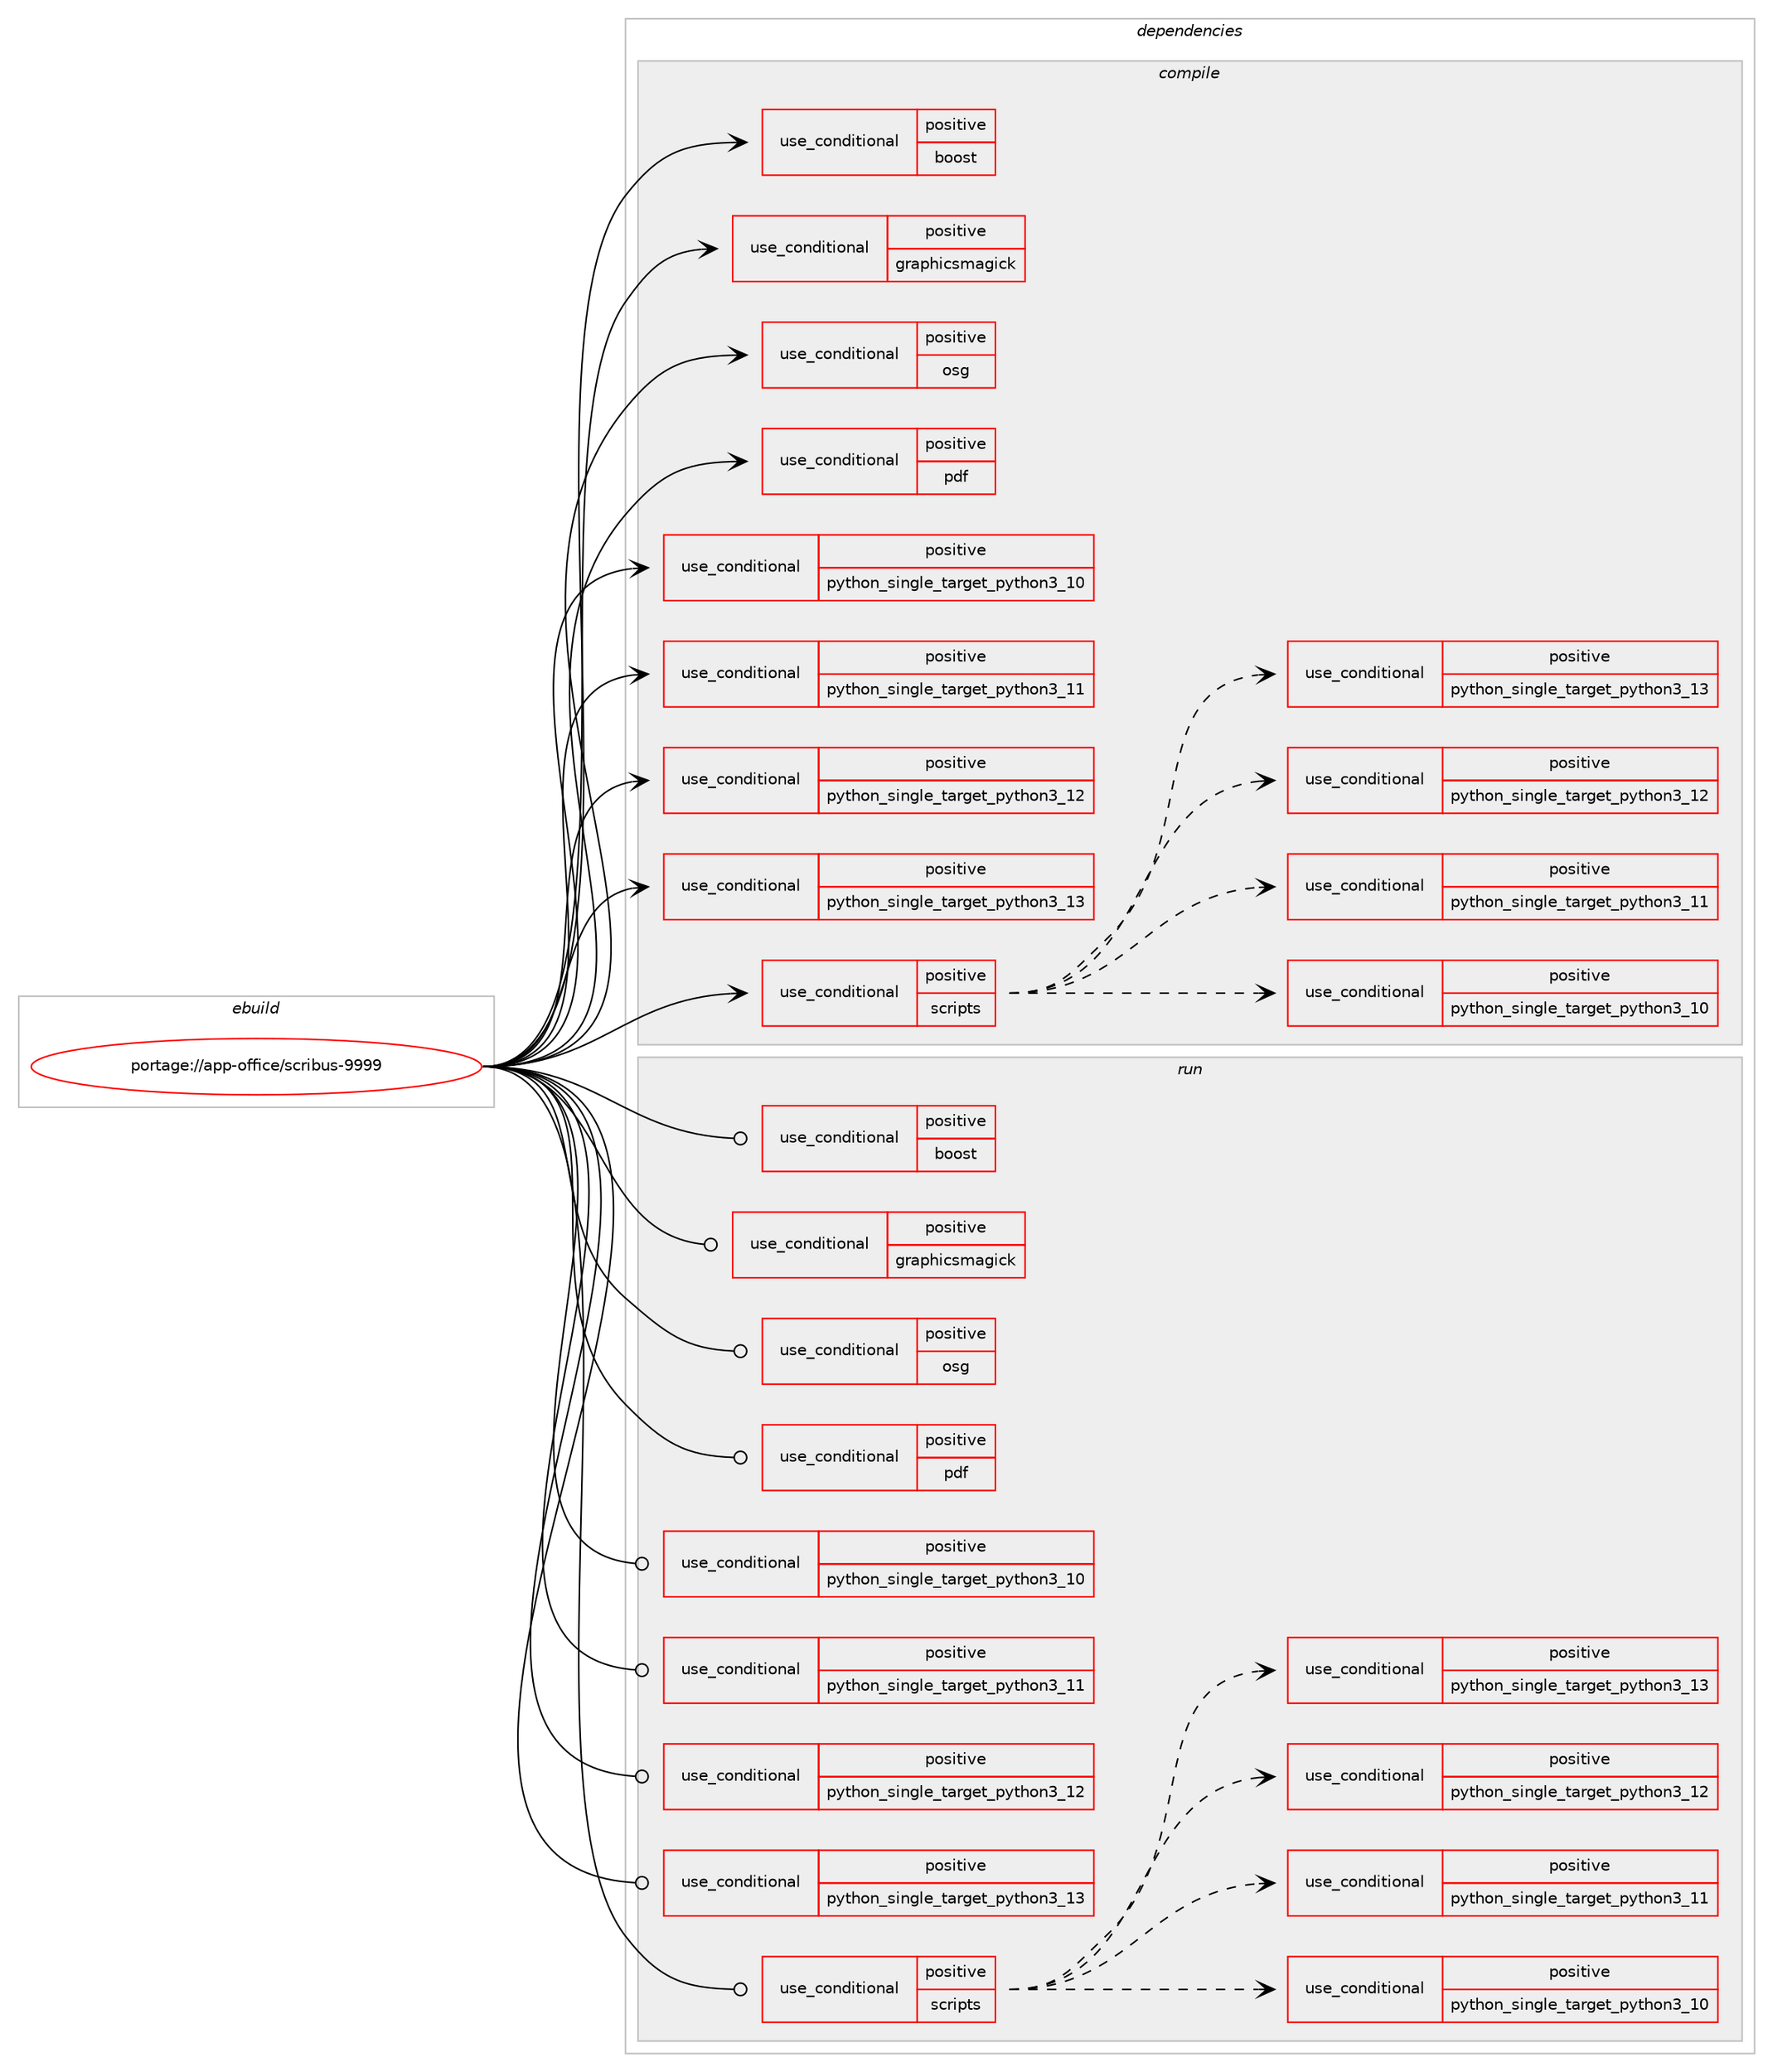 digraph prolog {

# *************
# Graph options
# *************

newrank=true;
concentrate=true;
compound=true;
graph [rankdir=LR,fontname=Helvetica,fontsize=10,ranksep=1.5];#, ranksep=2.5, nodesep=0.2];
edge  [arrowhead=vee];
node  [fontname=Helvetica,fontsize=10];

# **********
# The ebuild
# **********

subgraph cluster_leftcol {
color=gray;
rank=same;
label=<<i>ebuild</i>>;
id [label="portage://app-office/scribus-9999", color=red, width=4, href="../app-office/scribus-9999.svg"];
}

# ****************
# The dependencies
# ****************

subgraph cluster_midcol {
color=gray;
label=<<i>dependencies</i>>;
subgraph cluster_compile {
fillcolor="#eeeeee";
style=filled;
label=<<i>compile</i>>;
subgraph cond13470 {
dependency21694 [label=<<TABLE BORDER="0" CELLBORDER="1" CELLSPACING="0" CELLPADDING="4"><TR><TD ROWSPAN="3" CELLPADDING="10">use_conditional</TD></TR><TR><TD>positive</TD></TR><TR><TD>boost</TD></TR></TABLE>>, shape=none, color=red];
# *** BEGIN UNKNOWN DEPENDENCY TYPE (TODO) ***
# dependency21694 -> package_dependency(portage://app-office/scribus-9999,install,no,dev-libs,boost,none,[,,],any_same_slot,[])
# *** END UNKNOWN DEPENDENCY TYPE (TODO) ***

}
id:e -> dependency21694:w [weight=20,style="solid",arrowhead="vee"];
subgraph cond13471 {
dependency21695 [label=<<TABLE BORDER="0" CELLBORDER="1" CELLSPACING="0" CELLPADDING="4"><TR><TD ROWSPAN="3" CELLPADDING="10">use_conditional</TD></TR><TR><TD>positive</TD></TR><TR><TD>graphicsmagick</TD></TR></TABLE>>, shape=none, color=red];
# *** BEGIN UNKNOWN DEPENDENCY TYPE (TODO) ***
# dependency21695 -> package_dependency(portage://app-office/scribus-9999,install,no,media-gfx,graphicsmagick,none,[,,],any_same_slot,[])
# *** END UNKNOWN DEPENDENCY TYPE (TODO) ***

}
id:e -> dependency21695:w [weight=20,style="solid",arrowhead="vee"];
subgraph cond13472 {
dependency21696 [label=<<TABLE BORDER="0" CELLBORDER="1" CELLSPACING="0" CELLPADDING="4"><TR><TD ROWSPAN="3" CELLPADDING="10">use_conditional</TD></TR><TR><TD>positive</TD></TR><TR><TD>osg</TD></TR></TABLE>>, shape=none, color=red];
# *** BEGIN UNKNOWN DEPENDENCY TYPE (TODO) ***
# dependency21696 -> package_dependency(portage://app-office/scribus-9999,install,no,dev-games,openscenegraph,none,[,,],any_same_slot,[])
# *** END UNKNOWN DEPENDENCY TYPE (TODO) ***

}
id:e -> dependency21696:w [weight=20,style="solid",arrowhead="vee"];
subgraph cond13473 {
dependency21697 [label=<<TABLE BORDER="0" CELLBORDER="1" CELLSPACING="0" CELLPADDING="4"><TR><TD ROWSPAN="3" CELLPADDING="10">use_conditional</TD></TR><TR><TD>positive</TD></TR><TR><TD>pdf</TD></TR></TABLE>>, shape=none, color=red];
# *** BEGIN UNKNOWN DEPENDENCY TYPE (TODO) ***
# dependency21697 -> package_dependency(portage://app-office/scribus-9999,install,no,app-text,podofo,none,[,,],[slot(0),equal],[])
# *** END UNKNOWN DEPENDENCY TYPE (TODO) ***

}
id:e -> dependency21697:w [weight=20,style="solid",arrowhead="vee"];
subgraph cond13474 {
dependency21698 [label=<<TABLE BORDER="0" CELLBORDER="1" CELLSPACING="0" CELLPADDING="4"><TR><TD ROWSPAN="3" CELLPADDING="10">use_conditional</TD></TR><TR><TD>positive</TD></TR><TR><TD>python_single_target_python3_10</TD></TR></TABLE>>, shape=none, color=red];
# *** BEGIN UNKNOWN DEPENDENCY TYPE (TODO) ***
# dependency21698 -> package_dependency(portage://app-office/scribus-9999,install,no,dev-lang,python,none,[,,],[slot(3.10)],[use(optenable(tk),none)])
# *** END UNKNOWN DEPENDENCY TYPE (TODO) ***

}
id:e -> dependency21698:w [weight=20,style="solid",arrowhead="vee"];
subgraph cond13475 {
dependency21699 [label=<<TABLE BORDER="0" CELLBORDER="1" CELLSPACING="0" CELLPADDING="4"><TR><TD ROWSPAN="3" CELLPADDING="10">use_conditional</TD></TR><TR><TD>positive</TD></TR><TR><TD>python_single_target_python3_11</TD></TR></TABLE>>, shape=none, color=red];
# *** BEGIN UNKNOWN DEPENDENCY TYPE (TODO) ***
# dependency21699 -> package_dependency(portage://app-office/scribus-9999,install,no,dev-lang,python,none,[,,],[slot(3.11)],[use(optenable(tk),none)])
# *** END UNKNOWN DEPENDENCY TYPE (TODO) ***

}
id:e -> dependency21699:w [weight=20,style="solid",arrowhead="vee"];
subgraph cond13476 {
dependency21700 [label=<<TABLE BORDER="0" CELLBORDER="1" CELLSPACING="0" CELLPADDING="4"><TR><TD ROWSPAN="3" CELLPADDING="10">use_conditional</TD></TR><TR><TD>positive</TD></TR><TR><TD>python_single_target_python3_12</TD></TR></TABLE>>, shape=none, color=red];
# *** BEGIN UNKNOWN DEPENDENCY TYPE (TODO) ***
# dependency21700 -> package_dependency(portage://app-office/scribus-9999,install,no,dev-lang,python,none,[,,],[slot(3.12)],[use(optenable(tk),none)])
# *** END UNKNOWN DEPENDENCY TYPE (TODO) ***

}
id:e -> dependency21700:w [weight=20,style="solid",arrowhead="vee"];
subgraph cond13477 {
dependency21701 [label=<<TABLE BORDER="0" CELLBORDER="1" CELLSPACING="0" CELLPADDING="4"><TR><TD ROWSPAN="3" CELLPADDING="10">use_conditional</TD></TR><TR><TD>positive</TD></TR><TR><TD>python_single_target_python3_13</TD></TR></TABLE>>, shape=none, color=red];
# *** BEGIN UNKNOWN DEPENDENCY TYPE (TODO) ***
# dependency21701 -> package_dependency(portage://app-office/scribus-9999,install,no,dev-lang,python,none,[,,],[slot(3.13)],[use(optenable(tk),none)])
# *** END UNKNOWN DEPENDENCY TYPE (TODO) ***

}
id:e -> dependency21701:w [weight=20,style="solid",arrowhead="vee"];
subgraph cond13478 {
dependency21702 [label=<<TABLE BORDER="0" CELLBORDER="1" CELLSPACING="0" CELLPADDING="4"><TR><TD ROWSPAN="3" CELLPADDING="10">use_conditional</TD></TR><TR><TD>positive</TD></TR><TR><TD>scripts</TD></TR></TABLE>>, shape=none, color=red];
subgraph cond13479 {
dependency21703 [label=<<TABLE BORDER="0" CELLBORDER="1" CELLSPACING="0" CELLPADDING="4"><TR><TD ROWSPAN="3" CELLPADDING="10">use_conditional</TD></TR><TR><TD>positive</TD></TR><TR><TD>python_single_target_python3_10</TD></TR></TABLE>>, shape=none, color=red];
# *** BEGIN UNKNOWN DEPENDENCY TYPE (TODO) ***
# dependency21703 -> package_dependency(portage://app-office/scribus-9999,install,no,dev-python,pillow,none,[,,],[],[use(optenable(tk),none),use(enable(python_targets_python3_10),negative)])
# *** END UNKNOWN DEPENDENCY TYPE (TODO) ***

}
dependency21702:e -> dependency21703:w [weight=20,style="dashed",arrowhead="vee"];
subgraph cond13480 {
dependency21704 [label=<<TABLE BORDER="0" CELLBORDER="1" CELLSPACING="0" CELLPADDING="4"><TR><TD ROWSPAN="3" CELLPADDING="10">use_conditional</TD></TR><TR><TD>positive</TD></TR><TR><TD>python_single_target_python3_11</TD></TR></TABLE>>, shape=none, color=red];
# *** BEGIN UNKNOWN DEPENDENCY TYPE (TODO) ***
# dependency21704 -> package_dependency(portage://app-office/scribus-9999,install,no,dev-python,pillow,none,[,,],[],[use(optenable(tk),none),use(enable(python_targets_python3_11),negative)])
# *** END UNKNOWN DEPENDENCY TYPE (TODO) ***

}
dependency21702:e -> dependency21704:w [weight=20,style="dashed",arrowhead="vee"];
subgraph cond13481 {
dependency21705 [label=<<TABLE BORDER="0" CELLBORDER="1" CELLSPACING="0" CELLPADDING="4"><TR><TD ROWSPAN="3" CELLPADDING="10">use_conditional</TD></TR><TR><TD>positive</TD></TR><TR><TD>python_single_target_python3_12</TD></TR></TABLE>>, shape=none, color=red];
# *** BEGIN UNKNOWN DEPENDENCY TYPE (TODO) ***
# dependency21705 -> package_dependency(portage://app-office/scribus-9999,install,no,dev-python,pillow,none,[,,],[],[use(optenable(tk),none),use(enable(python_targets_python3_12),negative)])
# *** END UNKNOWN DEPENDENCY TYPE (TODO) ***

}
dependency21702:e -> dependency21705:w [weight=20,style="dashed",arrowhead="vee"];
subgraph cond13482 {
dependency21706 [label=<<TABLE BORDER="0" CELLBORDER="1" CELLSPACING="0" CELLPADDING="4"><TR><TD ROWSPAN="3" CELLPADDING="10">use_conditional</TD></TR><TR><TD>positive</TD></TR><TR><TD>python_single_target_python3_13</TD></TR></TABLE>>, shape=none, color=red];
# *** BEGIN UNKNOWN DEPENDENCY TYPE (TODO) ***
# dependency21706 -> package_dependency(portage://app-office/scribus-9999,install,no,dev-python,pillow,none,[,,],[],[use(optenable(tk),none),use(enable(python_targets_python3_13),negative)])
# *** END UNKNOWN DEPENDENCY TYPE (TODO) ***

}
dependency21702:e -> dependency21706:w [weight=20,style="dashed",arrowhead="vee"];
}
id:e -> dependency21702:w [weight=20,style="solid",arrowhead="vee"];
# *** BEGIN UNKNOWN DEPENDENCY TYPE (TODO) ***
# id -> package_dependency(portage://app-office/scribus-9999,install,no,app-text,hunspell,none,[,,],any_same_slot,[])
# *** END UNKNOWN DEPENDENCY TYPE (TODO) ***

# *** BEGIN UNKNOWN DEPENDENCY TYPE (TODO) ***
# id -> package_dependency(portage://app-office/scribus-9999,install,no,app-text,libmspub,none,[,,],[],[])
# *** END UNKNOWN DEPENDENCY TYPE (TODO) ***

# *** BEGIN UNKNOWN DEPENDENCY TYPE (TODO) ***
# id -> package_dependency(portage://app-office/scribus-9999,install,no,app-text,libqxp,none,[,,],[],[])
# *** END UNKNOWN DEPENDENCY TYPE (TODO) ***

# *** BEGIN UNKNOWN DEPENDENCY TYPE (TODO) ***
# id -> package_dependency(portage://app-office/scribus-9999,install,no,app-text,poppler,none,[,,],any_same_slot,[])
# *** END UNKNOWN DEPENDENCY TYPE (TODO) ***

# *** BEGIN UNKNOWN DEPENDENCY TYPE (TODO) ***
# id -> package_dependency(portage://app-office/scribus-9999,install,no,dev-libs,hyphen,none,[,,],[],[])
# *** END UNKNOWN DEPENDENCY TYPE (TODO) ***

# *** BEGIN UNKNOWN DEPENDENCY TYPE (TODO) ***
# id -> package_dependency(portage://app-office/scribus-9999,install,no,dev-libs,icu,none,[,,],[slot(0),equal],[])
# *** END UNKNOWN DEPENDENCY TYPE (TODO) ***

# *** BEGIN UNKNOWN DEPENDENCY TYPE (TODO) ***
# id -> package_dependency(portage://app-office/scribus-9999,install,no,dev-libs,librevenge,none,[,,],[],[])
# *** END UNKNOWN DEPENDENCY TYPE (TODO) ***

# *** BEGIN UNKNOWN DEPENDENCY TYPE (TODO) ***
# id -> package_dependency(portage://app-office/scribus-9999,install,no,dev-libs,libxml2,none,[,,],[],[])
# *** END UNKNOWN DEPENDENCY TYPE (TODO) ***

# *** BEGIN UNKNOWN DEPENDENCY TYPE (TODO) ***
# id -> package_dependency(portage://app-office/scribus-9999,install,no,dev-qt,qt5compat,none,[,,],[slot(6)],[])
# *** END UNKNOWN DEPENDENCY TYPE (TODO) ***

# *** BEGIN UNKNOWN DEPENDENCY TYPE (TODO) ***
# id -> package_dependency(portage://app-office/scribus-9999,install,no,dev-qt,qtbase,none,[,,],[slot(6)],[use(enable(cups),none),use(enable(gui),none),use(enable(network),none),use(enable(opengl),none),use(enable(X),none),use(enable(xml),none),use(enable(widgets),none)])
# *** END UNKNOWN DEPENDENCY TYPE (TODO) ***

# *** BEGIN UNKNOWN DEPENDENCY TYPE (TODO) ***
# id -> package_dependency(portage://app-office/scribus-9999,install,no,dev-qt,qtsvg,none,[,,],[slot(6)],[])
# *** END UNKNOWN DEPENDENCY TYPE (TODO) ***

# *** BEGIN UNKNOWN DEPENDENCY TYPE (TODO) ***
# id -> package_dependency(portage://app-office/scribus-9999,install,no,media-libs,fontconfig,none,[,,],[],[])
# *** END UNKNOWN DEPENDENCY TYPE (TODO) ***

# *** BEGIN UNKNOWN DEPENDENCY TYPE (TODO) ***
# id -> package_dependency(portage://app-office/scribus-9999,install,no,media-libs,freetype,none,[,,],[slot(2)],[])
# *** END UNKNOWN DEPENDENCY TYPE (TODO) ***

# *** BEGIN UNKNOWN DEPENDENCY TYPE (TODO) ***
# id -> package_dependency(portage://app-office/scribus-9999,install,no,media-libs,harfbuzz,none,[,,],[slot(0),equal],[use(enable(icu),none)])
# *** END UNKNOWN DEPENDENCY TYPE (TODO) ***

# *** BEGIN UNKNOWN DEPENDENCY TYPE (TODO) ***
# id -> package_dependency(portage://app-office/scribus-9999,install,no,media-libs,lcms,none,[,,],[slot(2)],[])
# *** END UNKNOWN DEPENDENCY TYPE (TODO) ***

# *** BEGIN UNKNOWN DEPENDENCY TYPE (TODO) ***
# id -> package_dependency(portage://app-office/scribus-9999,install,no,media-libs,libcdr,none,[,,],[],[])
# *** END UNKNOWN DEPENDENCY TYPE (TODO) ***

# *** BEGIN UNKNOWN DEPENDENCY TYPE (TODO) ***
# id -> package_dependency(portage://app-office/scribus-9999,install,no,media-libs,libfreehand,none,[,,],[],[])
# *** END UNKNOWN DEPENDENCY TYPE (TODO) ***

# *** BEGIN UNKNOWN DEPENDENCY TYPE (TODO) ***
# id -> package_dependency(portage://app-office/scribus-9999,install,no,media-libs,libjpeg-turbo,none,[,,],any_same_slot,[])
# *** END UNKNOWN DEPENDENCY TYPE (TODO) ***

# *** BEGIN UNKNOWN DEPENDENCY TYPE (TODO) ***
# id -> package_dependency(portage://app-office/scribus-9999,install,no,media-libs,libpagemaker,none,[,,],[],[])
# *** END UNKNOWN DEPENDENCY TYPE (TODO) ***

# *** BEGIN UNKNOWN DEPENDENCY TYPE (TODO) ***
# id -> package_dependency(portage://app-office/scribus-9999,install,no,media-libs,libpng,none,[,,],[slot(0),equal],[])
# *** END UNKNOWN DEPENDENCY TYPE (TODO) ***

# *** BEGIN UNKNOWN DEPENDENCY TYPE (TODO) ***
# id -> package_dependency(portage://app-office/scribus-9999,install,no,media-libs,libvisio,none,[,,],[],[])
# *** END UNKNOWN DEPENDENCY TYPE (TODO) ***

# *** BEGIN UNKNOWN DEPENDENCY TYPE (TODO) ***
# id -> package_dependency(portage://app-office/scribus-9999,install,no,media-libs,libzmf,none,[,,],[],[])
# *** END UNKNOWN DEPENDENCY TYPE (TODO) ***

# *** BEGIN UNKNOWN DEPENDENCY TYPE (TODO) ***
# id -> package_dependency(portage://app-office/scribus-9999,install,no,media-libs,tiff,none,[,,],any_same_slot,[])
# *** END UNKNOWN DEPENDENCY TYPE (TODO) ***

# *** BEGIN UNKNOWN DEPENDENCY TYPE (TODO) ***
# id -> package_dependency(portage://app-office/scribus-9999,install,no,net-print,cups,none,[,,],[],[])
# *** END UNKNOWN DEPENDENCY TYPE (TODO) ***

# *** BEGIN UNKNOWN DEPENDENCY TYPE (TODO) ***
# id -> package_dependency(portage://app-office/scribus-9999,install,no,sys-libs,zlib,none,[,,],[],[use(enable(minizip),none)])
# *** END UNKNOWN DEPENDENCY TYPE (TODO) ***

# *** BEGIN UNKNOWN DEPENDENCY TYPE (TODO) ***
# id -> package_dependency(portage://app-office/scribus-9999,install,no,x11-libs,cairo,none,[,,],[],[use(enable(X),none),use(enable(svg),positive)])
# *** END UNKNOWN DEPENDENCY TYPE (TODO) ***

# *** BEGIN UNKNOWN DEPENDENCY TYPE (TODO) ***
# id -> package_dependency(portage://app-office/scribus-9999,install,no,x11-libs,libxcb,none,[,,],[],[])
# *** END UNKNOWN DEPENDENCY TYPE (TODO) ***

}
subgraph cluster_compileandrun {
fillcolor="#eeeeee";
style=filled;
label=<<i>compile and run</i>>;
}
subgraph cluster_run {
fillcolor="#eeeeee";
style=filled;
label=<<i>run</i>>;
subgraph cond13483 {
dependency21707 [label=<<TABLE BORDER="0" CELLBORDER="1" CELLSPACING="0" CELLPADDING="4"><TR><TD ROWSPAN="3" CELLPADDING="10">use_conditional</TD></TR><TR><TD>positive</TD></TR><TR><TD>boost</TD></TR></TABLE>>, shape=none, color=red];
# *** BEGIN UNKNOWN DEPENDENCY TYPE (TODO) ***
# dependency21707 -> package_dependency(portage://app-office/scribus-9999,run,no,dev-libs,boost,none,[,,],any_same_slot,[])
# *** END UNKNOWN DEPENDENCY TYPE (TODO) ***

}
id:e -> dependency21707:w [weight=20,style="solid",arrowhead="odot"];
subgraph cond13484 {
dependency21708 [label=<<TABLE BORDER="0" CELLBORDER="1" CELLSPACING="0" CELLPADDING="4"><TR><TD ROWSPAN="3" CELLPADDING="10">use_conditional</TD></TR><TR><TD>positive</TD></TR><TR><TD>graphicsmagick</TD></TR></TABLE>>, shape=none, color=red];
# *** BEGIN UNKNOWN DEPENDENCY TYPE (TODO) ***
# dependency21708 -> package_dependency(portage://app-office/scribus-9999,run,no,media-gfx,graphicsmagick,none,[,,],any_same_slot,[])
# *** END UNKNOWN DEPENDENCY TYPE (TODO) ***

}
id:e -> dependency21708:w [weight=20,style="solid",arrowhead="odot"];
subgraph cond13485 {
dependency21709 [label=<<TABLE BORDER="0" CELLBORDER="1" CELLSPACING="0" CELLPADDING="4"><TR><TD ROWSPAN="3" CELLPADDING="10">use_conditional</TD></TR><TR><TD>positive</TD></TR><TR><TD>osg</TD></TR></TABLE>>, shape=none, color=red];
# *** BEGIN UNKNOWN DEPENDENCY TYPE (TODO) ***
# dependency21709 -> package_dependency(portage://app-office/scribus-9999,run,no,dev-games,openscenegraph,none,[,,],any_same_slot,[])
# *** END UNKNOWN DEPENDENCY TYPE (TODO) ***

}
id:e -> dependency21709:w [weight=20,style="solid",arrowhead="odot"];
subgraph cond13486 {
dependency21710 [label=<<TABLE BORDER="0" CELLBORDER="1" CELLSPACING="0" CELLPADDING="4"><TR><TD ROWSPAN="3" CELLPADDING="10">use_conditional</TD></TR><TR><TD>positive</TD></TR><TR><TD>pdf</TD></TR></TABLE>>, shape=none, color=red];
# *** BEGIN UNKNOWN DEPENDENCY TYPE (TODO) ***
# dependency21710 -> package_dependency(portage://app-office/scribus-9999,run,no,app-text,podofo,none,[,,],[slot(0),equal],[])
# *** END UNKNOWN DEPENDENCY TYPE (TODO) ***

}
id:e -> dependency21710:w [weight=20,style="solid",arrowhead="odot"];
subgraph cond13487 {
dependency21711 [label=<<TABLE BORDER="0" CELLBORDER="1" CELLSPACING="0" CELLPADDING="4"><TR><TD ROWSPAN="3" CELLPADDING="10">use_conditional</TD></TR><TR><TD>positive</TD></TR><TR><TD>python_single_target_python3_10</TD></TR></TABLE>>, shape=none, color=red];
# *** BEGIN UNKNOWN DEPENDENCY TYPE (TODO) ***
# dependency21711 -> package_dependency(portage://app-office/scribus-9999,run,no,dev-lang,python,none,[,,],[slot(3.10)],[use(optenable(tk),none)])
# *** END UNKNOWN DEPENDENCY TYPE (TODO) ***

}
id:e -> dependency21711:w [weight=20,style="solid",arrowhead="odot"];
subgraph cond13488 {
dependency21712 [label=<<TABLE BORDER="0" CELLBORDER="1" CELLSPACING="0" CELLPADDING="4"><TR><TD ROWSPAN="3" CELLPADDING="10">use_conditional</TD></TR><TR><TD>positive</TD></TR><TR><TD>python_single_target_python3_11</TD></TR></TABLE>>, shape=none, color=red];
# *** BEGIN UNKNOWN DEPENDENCY TYPE (TODO) ***
# dependency21712 -> package_dependency(portage://app-office/scribus-9999,run,no,dev-lang,python,none,[,,],[slot(3.11)],[use(optenable(tk),none)])
# *** END UNKNOWN DEPENDENCY TYPE (TODO) ***

}
id:e -> dependency21712:w [weight=20,style="solid",arrowhead="odot"];
subgraph cond13489 {
dependency21713 [label=<<TABLE BORDER="0" CELLBORDER="1" CELLSPACING="0" CELLPADDING="4"><TR><TD ROWSPAN="3" CELLPADDING="10">use_conditional</TD></TR><TR><TD>positive</TD></TR><TR><TD>python_single_target_python3_12</TD></TR></TABLE>>, shape=none, color=red];
# *** BEGIN UNKNOWN DEPENDENCY TYPE (TODO) ***
# dependency21713 -> package_dependency(portage://app-office/scribus-9999,run,no,dev-lang,python,none,[,,],[slot(3.12)],[use(optenable(tk),none)])
# *** END UNKNOWN DEPENDENCY TYPE (TODO) ***

}
id:e -> dependency21713:w [weight=20,style="solid",arrowhead="odot"];
subgraph cond13490 {
dependency21714 [label=<<TABLE BORDER="0" CELLBORDER="1" CELLSPACING="0" CELLPADDING="4"><TR><TD ROWSPAN="3" CELLPADDING="10">use_conditional</TD></TR><TR><TD>positive</TD></TR><TR><TD>python_single_target_python3_13</TD></TR></TABLE>>, shape=none, color=red];
# *** BEGIN UNKNOWN DEPENDENCY TYPE (TODO) ***
# dependency21714 -> package_dependency(portage://app-office/scribus-9999,run,no,dev-lang,python,none,[,,],[slot(3.13)],[use(optenable(tk),none)])
# *** END UNKNOWN DEPENDENCY TYPE (TODO) ***

}
id:e -> dependency21714:w [weight=20,style="solid",arrowhead="odot"];
subgraph cond13491 {
dependency21715 [label=<<TABLE BORDER="0" CELLBORDER="1" CELLSPACING="0" CELLPADDING="4"><TR><TD ROWSPAN="3" CELLPADDING="10">use_conditional</TD></TR><TR><TD>positive</TD></TR><TR><TD>scripts</TD></TR></TABLE>>, shape=none, color=red];
subgraph cond13492 {
dependency21716 [label=<<TABLE BORDER="0" CELLBORDER="1" CELLSPACING="0" CELLPADDING="4"><TR><TD ROWSPAN="3" CELLPADDING="10">use_conditional</TD></TR><TR><TD>positive</TD></TR><TR><TD>python_single_target_python3_10</TD></TR></TABLE>>, shape=none, color=red];
# *** BEGIN UNKNOWN DEPENDENCY TYPE (TODO) ***
# dependency21716 -> package_dependency(portage://app-office/scribus-9999,run,no,dev-python,pillow,none,[,,],[],[use(optenable(tk),none),use(enable(python_targets_python3_10),negative)])
# *** END UNKNOWN DEPENDENCY TYPE (TODO) ***

}
dependency21715:e -> dependency21716:w [weight=20,style="dashed",arrowhead="vee"];
subgraph cond13493 {
dependency21717 [label=<<TABLE BORDER="0" CELLBORDER="1" CELLSPACING="0" CELLPADDING="4"><TR><TD ROWSPAN="3" CELLPADDING="10">use_conditional</TD></TR><TR><TD>positive</TD></TR><TR><TD>python_single_target_python3_11</TD></TR></TABLE>>, shape=none, color=red];
# *** BEGIN UNKNOWN DEPENDENCY TYPE (TODO) ***
# dependency21717 -> package_dependency(portage://app-office/scribus-9999,run,no,dev-python,pillow,none,[,,],[],[use(optenable(tk),none),use(enable(python_targets_python3_11),negative)])
# *** END UNKNOWN DEPENDENCY TYPE (TODO) ***

}
dependency21715:e -> dependency21717:w [weight=20,style="dashed",arrowhead="vee"];
subgraph cond13494 {
dependency21718 [label=<<TABLE BORDER="0" CELLBORDER="1" CELLSPACING="0" CELLPADDING="4"><TR><TD ROWSPAN="3" CELLPADDING="10">use_conditional</TD></TR><TR><TD>positive</TD></TR><TR><TD>python_single_target_python3_12</TD></TR></TABLE>>, shape=none, color=red];
# *** BEGIN UNKNOWN DEPENDENCY TYPE (TODO) ***
# dependency21718 -> package_dependency(portage://app-office/scribus-9999,run,no,dev-python,pillow,none,[,,],[],[use(optenable(tk),none),use(enable(python_targets_python3_12),negative)])
# *** END UNKNOWN DEPENDENCY TYPE (TODO) ***

}
dependency21715:e -> dependency21718:w [weight=20,style="dashed",arrowhead="vee"];
subgraph cond13495 {
dependency21719 [label=<<TABLE BORDER="0" CELLBORDER="1" CELLSPACING="0" CELLPADDING="4"><TR><TD ROWSPAN="3" CELLPADDING="10">use_conditional</TD></TR><TR><TD>positive</TD></TR><TR><TD>python_single_target_python3_13</TD></TR></TABLE>>, shape=none, color=red];
# *** BEGIN UNKNOWN DEPENDENCY TYPE (TODO) ***
# dependency21719 -> package_dependency(portage://app-office/scribus-9999,run,no,dev-python,pillow,none,[,,],[],[use(optenable(tk),none),use(enable(python_targets_python3_13),negative)])
# *** END UNKNOWN DEPENDENCY TYPE (TODO) ***

}
dependency21715:e -> dependency21719:w [weight=20,style="dashed",arrowhead="vee"];
}
id:e -> dependency21715:w [weight=20,style="solid",arrowhead="odot"];
# *** BEGIN UNKNOWN DEPENDENCY TYPE (TODO) ***
# id -> package_dependency(portage://app-office/scribus-9999,run,no,app-text,ghostscript-gpl,none,[,,],[],[])
# *** END UNKNOWN DEPENDENCY TYPE (TODO) ***

# *** BEGIN UNKNOWN DEPENDENCY TYPE (TODO) ***
# id -> package_dependency(portage://app-office/scribus-9999,run,no,app-text,hunspell,none,[,,],any_same_slot,[])
# *** END UNKNOWN DEPENDENCY TYPE (TODO) ***

# *** BEGIN UNKNOWN DEPENDENCY TYPE (TODO) ***
# id -> package_dependency(portage://app-office/scribus-9999,run,no,app-text,libmspub,none,[,,],[],[])
# *** END UNKNOWN DEPENDENCY TYPE (TODO) ***

# *** BEGIN UNKNOWN DEPENDENCY TYPE (TODO) ***
# id -> package_dependency(portage://app-office/scribus-9999,run,no,app-text,libqxp,none,[,,],[],[])
# *** END UNKNOWN DEPENDENCY TYPE (TODO) ***

# *** BEGIN UNKNOWN DEPENDENCY TYPE (TODO) ***
# id -> package_dependency(portage://app-office/scribus-9999,run,no,app-text,poppler,none,[,,],any_same_slot,[])
# *** END UNKNOWN DEPENDENCY TYPE (TODO) ***

# *** BEGIN UNKNOWN DEPENDENCY TYPE (TODO) ***
# id -> package_dependency(portage://app-office/scribus-9999,run,no,dev-libs,hyphen,none,[,,],[],[])
# *** END UNKNOWN DEPENDENCY TYPE (TODO) ***

# *** BEGIN UNKNOWN DEPENDENCY TYPE (TODO) ***
# id -> package_dependency(portage://app-office/scribus-9999,run,no,dev-libs,icu,none,[,,],[slot(0),equal],[])
# *** END UNKNOWN DEPENDENCY TYPE (TODO) ***

# *** BEGIN UNKNOWN DEPENDENCY TYPE (TODO) ***
# id -> package_dependency(portage://app-office/scribus-9999,run,no,dev-libs,librevenge,none,[,,],[],[])
# *** END UNKNOWN DEPENDENCY TYPE (TODO) ***

# *** BEGIN UNKNOWN DEPENDENCY TYPE (TODO) ***
# id -> package_dependency(portage://app-office/scribus-9999,run,no,dev-libs,libxml2,none,[,,],[],[])
# *** END UNKNOWN DEPENDENCY TYPE (TODO) ***

# *** BEGIN UNKNOWN DEPENDENCY TYPE (TODO) ***
# id -> package_dependency(portage://app-office/scribus-9999,run,no,dev-qt,qt5compat,none,[,,],[slot(6)],[])
# *** END UNKNOWN DEPENDENCY TYPE (TODO) ***

# *** BEGIN UNKNOWN DEPENDENCY TYPE (TODO) ***
# id -> package_dependency(portage://app-office/scribus-9999,run,no,dev-qt,qtbase,none,[,,],[slot(6)],[use(enable(cups),none),use(enable(gui),none),use(enable(network),none),use(enable(opengl),none),use(enable(X),none),use(enable(xml),none),use(enable(widgets),none)])
# *** END UNKNOWN DEPENDENCY TYPE (TODO) ***

# *** BEGIN UNKNOWN DEPENDENCY TYPE (TODO) ***
# id -> package_dependency(portage://app-office/scribus-9999,run,no,dev-qt,qtsvg,none,[,,],[slot(6)],[])
# *** END UNKNOWN DEPENDENCY TYPE (TODO) ***

# *** BEGIN UNKNOWN DEPENDENCY TYPE (TODO) ***
# id -> package_dependency(portage://app-office/scribus-9999,run,no,media-libs,fontconfig,none,[,,],[],[])
# *** END UNKNOWN DEPENDENCY TYPE (TODO) ***

# *** BEGIN UNKNOWN DEPENDENCY TYPE (TODO) ***
# id -> package_dependency(portage://app-office/scribus-9999,run,no,media-libs,freetype,none,[,,],[slot(2)],[])
# *** END UNKNOWN DEPENDENCY TYPE (TODO) ***

# *** BEGIN UNKNOWN DEPENDENCY TYPE (TODO) ***
# id -> package_dependency(portage://app-office/scribus-9999,run,no,media-libs,harfbuzz,none,[,,],[slot(0),equal],[use(enable(icu),none)])
# *** END UNKNOWN DEPENDENCY TYPE (TODO) ***

# *** BEGIN UNKNOWN DEPENDENCY TYPE (TODO) ***
# id -> package_dependency(portage://app-office/scribus-9999,run,no,media-libs,lcms,none,[,,],[slot(2)],[])
# *** END UNKNOWN DEPENDENCY TYPE (TODO) ***

# *** BEGIN UNKNOWN DEPENDENCY TYPE (TODO) ***
# id -> package_dependency(portage://app-office/scribus-9999,run,no,media-libs,libcdr,none,[,,],[],[])
# *** END UNKNOWN DEPENDENCY TYPE (TODO) ***

# *** BEGIN UNKNOWN DEPENDENCY TYPE (TODO) ***
# id -> package_dependency(portage://app-office/scribus-9999,run,no,media-libs,libfreehand,none,[,,],[],[])
# *** END UNKNOWN DEPENDENCY TYPE (TODO) ***

# *** BEGIN UNKNOWN DEPENDENCY TYPE (TODO) ***
# id -> package_dependency(portage://app-office/scribus-9999,run,no,media-libs,libjpeg-turbo,none,[,,],any_same_slot,[])
# *** END UNKNOWN DEPENDENCY TYPE (TODO) ***

# *** BEGIN UNKNOWN DEPENDENCY TYPE (TODO) ***
# id -> package_dependency(portage://app-office/scribus-9999,run,no,media-libs,libpagemaker,none,[,,],[],[])
# *** END UNKNOWN DEPENDENCY TYPE (TODO) ***

# *** BEGIN UNKNOWN DEPENDENCY TYPE (TODO) ***
# id -> package_dependency(portage://app-office/scribus-9999,run,no,media-libs,libpng,none,[,,],[slot(0),equal],[])
# *** END UNKNOWN DEPENDENCY TYPE (TODO) ***

# *** BEGIN UNKNOWN DEPENDENCY TYPE (TODO) ***
# id -> package_dependency(portage://app-office/scribus-9999,run,no,media-libs,libvisio,none,[,,],[],[])
# *** END UNKNOWN DEPENDENCY TYPE (TODO) ***

# *** BEGIN UNKNOWN DEPENDENCY TYPE (TODO) ***
# id -> package_dependency(portage://app-office/scribus-9999,run,no,media-libs,libzmf,none,[,,],[],[])
# *** END UNKNOWN DEPENDENCY TYPE (TODO) ***

# *** BEGIN UNKNOWN DEPENDENCY TYPE (TODO) ***
# id -> package_dependency(portage://app-office/scribus-9999,run,no,media-libs,tiff,none,[,,],any_same_slot,[])
# *** END UNKNOWN DEPENDENCY TYPE (TODO) ***

# *** BEGIN UNKNOWN DEPENDENCY TYPE (TODO) ***
# id -> package_dependency(portage://app-office/scribus-9999,run,no,net-print,cups,none,[,,],[],[])
# *** END UNKNOWN DEPENDENCY TYPE (TODO) ***

# *** BEGIN UNKNOWN DEPENDENCY TYPE (TODO) ***
# id -> package_dependency(portage://app-office/scribus-9999,run,no,sys-libs,zlib,none,[,,],[],[use(enable(minizip),none)])
# *** END UNKNOWN DEPENDENCY TYPE (TODO) ***

# *** BEGIN UNKNOWN DEPENDENCY TYPE (TODO) ***
# id -> package_dependency(portage://app-office/scribus-9999,run,no,x11-libs,cairo,none,[,,],[],[use(enable(X),none),use(enable(svg),positive)])
# *** END UNKNOWN DEPENDENCY TYPE (TODO) ***

# *** BEGIN UNKNOWN DEPENDENCY TYPE (TODO) ***
# id -> package_dependency(portage://app-office/scribus-9999,run,no,x11-libs,libxcb,none,[,,],[],[])
# *** END UNKNOWN DEPENDENCY TYPE (TODO) ***

}
}

# **************
# The candidates
# **************

subgraph cluster_choices {
rank=same;
color=gray;
label=<<i>candidates</i>>;

}

}
